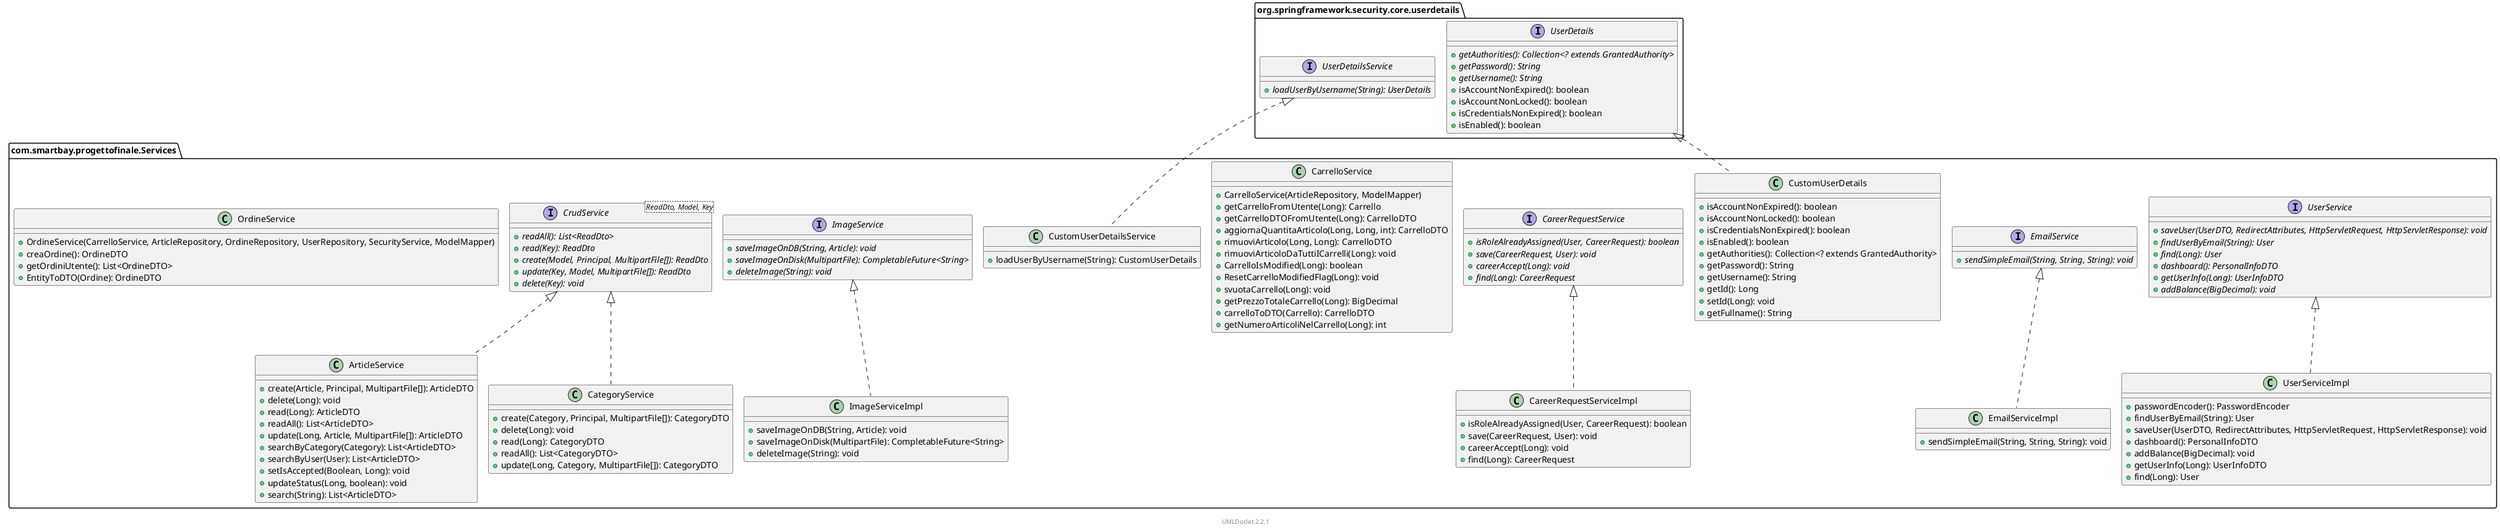 @startuml
    ' Copyright to this UML and generated images belongs to the author of the corresponding Java sources.

    ' This UML was generated by UMLDoclet (C) Copyright 2016-2025 Talsma ICT.
    ' UMLDoclet 2.2.1 is licensed under the Apache License, version 2.0
    ' and contains parts of PlantUML 1.2024.7 (ASL) Copyright 2009-2025, Arnaud Roques.

    !pragma layout smetana
    set separator ::

    package com.smartbay.progettofinale.Services {

        class CareerRequestServiceImpl [[CareerRequestServiceImpl.html]] {
            +isRoleAlreadyAssigned(User, CareerRequest): boolean
            +save(CareerRequest, User): void
            +careerAccept(Long): void
            +find(Long): CareerRequest
        }

        class ImageServiceImpl [[ImageServiceImpl.html]] {
            +saveImageOnDB(String, Article): void
            +saveImageOnDisk(MultipartFile): CompletableFuture<String>
            +deleteImage(String): void
        }

        class ArticleService [[ArticleService.html]] {
            +create(Article, Principal, MultipartFile[]): ArticleDTO
            +delete(Long): void
            +read(Long): ArticleDTO
            +readAll(): List<ArticleDTO>
            +update(Long, Article, MultipartFile[]): ArticleDTO
            +searchByCategory(Category): List<ArticleDTO>
            +searchByUser(User): List<ArticleDTO>
            +setIsAccepted(Boolean, Long): void
            +updateStatus(Long, boolean): void
            +search(String): List<ArticleDTO>
        }

        class EmailServiceImpl [[EmailServiceImpl.html]] {
            +sendSimpleEmail(String, String, String): void
        }

        interface UserService [[UserService.html]] {
            {abstract} +saveUser(UserDTO, RedirectAttributes, HttpServletRequest, HttpServletResponse): void
            {abstract} +findUserByEmail(String): User
            {abstract} +find(Long): User
            {abstract} +dashboard(): PersonalInfoDTO
            {abstract} +getUserInfo(Long): UserInfoDTO
            {abstract} +addBalance(BigDecimal): void
        }

        class UserServiceImpl [[UserServiceImpl.html]] {
            +passwordEncoder(): PasswordEncoder
            +findUserByEmail(String): User
            +saveUser(UserDTO, RedirectAttributes, HttpServletRequest, HttpServletResponse): void
            +dashboard(): PersonalInfoDTO
            +addBalance(BigDecimal): void
            +getUserInfo(Long): UserInfoDTO
            +find(Long): User
        }

        interface EmailService [[EmailService.html]] {
            {abstract} +sendSimpleEmail(String, String, String): void
        }

        class CategoryService [[CategoryService.html]] {
            +create(Category, Principal, MultipartFile[]): CategoryDTO
            +delete(Long): void
            +read(Long): CategoryDTO
            +readAll(): List<CategoryDTO>
            +update(Long, Category, MultipartFile[]): CategoryDTO
        }

        class CustomUserDetails [[CustomUserDetails.html]] {
            +isAccountNonExpired(): boolean
            +isAccountNonLocked(): boolean
            +isCredentialsNonExpired(): boolean
            +isEnabled(): boolean
            +getAuthorities(): Collection<? extends GrantedAuthority>
            +getPassword(): String
            +getUsername(): String
            +getId(): Long
            +setId(Long): void
            +getFullname(): String
        }

        interface CareerRequestService [[CareerRequestService.html]] {
            {abstract} +isRoleAlreadyAssigned(User, CareerRequest): boolean
            {abstract} +save(CareerRequest, User): void
            {abstract} +careerAccept(Long): void
            {abstract} +find(Long): CareerRequest
        }

        class CarrelloService [[CarrelloService.html]] {
            +CarrelloService(ArticleRepository, ModelMapper)
            +getCarrelloFromUtente(Long): Carrello
            +getCarrelloDTOFromUtente(Long): CarrelloDTO
            +aggiornaQuantitaArticolo(Long, Long, int): CarrelloDTO
            +rimuoviArticolo(Long, Long): CarrelloDTO
            +rimuoviArticoloDaTuttiICarrelli(Long): void
            +CarrelloIsModified(Long): boolean
            +ResetCarrelloModifiedFlag(Long): void
            +svuotaCarrello(Long): void
            +getPrezzoTotaleCarrello(Long): BigDecimal
            +carrelloToDTO(Carrello): CarrelloDTO
            +getNumeroArticoliNelCarrello(Long): int
        }

        class CustomUserDetailsService [[CustomUserDetailsService.html]] {
            +loadUserByUsername(String): CustomUserDetails
        }

        interface ImageService [[ImageService.html]] {
            {abstract} +saveImageOnDB(String, Article): void
            {abstract} +saveImageOnDisk(MultipartFile): CompletableFuture<String>
            {abstract} +deleteImage(String): void
        }

        interface CrudService<ReadDto, Model, Key> [[CrudService.html]] {
            {abstract} +readAll(): List<ReadDto>
            {abstract} +read(Key): ReadDto
            {abstract} +create(Model, Principal, MultipartFile[]): ReadDto
            {abstract} +update(Key, Model, MultipartFile[]): ReadDto
            {abstract} +delete(Key): void
        }

        class OrdineService [[OrdineService.html]] {
            +OrdineService(CarrelloService, ArticleRepository, OrdineRepository, UserRepository, SecurityService, ModelMapper)
            +creaOrdine(): OrdineDTO
            +getOrdiniUtente(): List<OrdineDTO>
            +EntityToDTO(Ordine): OrdineDTO
        }

    }

    package org.springframework.security.core.userdetails {
        interface UserDetails {
            {abstract} +getAuthorities(): Collection<? extends GrantedAuthority>
            {abstract} +getPassword(): String
            {abstract} +getUsername(): String
            +isAccountNonExpired(): boolean
            +isAccountNonLocked(): boolean
            +isCredentialsNonExpired(): boolean
            +isEnabled(): boolean
        }
        interface UserDetailsService {
            {abstract} +loadUserByUsername(String): UserDetails
        }
    }

    com.smartbay.progettofinale.Services::CareerRequestService <|.. com.smartbay.progettofinale.Services::CareerRequestServiceImpl
    com.smartbay.progettofinale.Services::ImageService <|.. com.smartbay.progettofinale.Services::ImageServiceImpl
    com.smartbay.progettofinale.Services::CrudService <|.. com.smartbay.progettofinale.Services::ArticleService
    com.smartbay.progettofinale.Services::EmailService <|.. com.smartbay.progettofinale.Services::EmailServiceImpl
    com.smartbay.progettofinale.Services::UserService <|.. com.smartbay.progettofinale.Services::UserServiceImpl
    com.smartbay.progettofinale.Services::CrudService <|.. com.smartbay.progettofinale.Services::CategoryService
    org.springframework.security.core.userdetails::UserDetails <|.. com.smartbay.progettofinale.Services::CustomUserDetails
    org.springframework.security.core.userdetails::UserDetailsService <|.. com.smartbay.progettofinale.Services::CustomUserDetailsService

    <style>
        footer {
            HyperLinkColor #8
            HyperLinkUnderlineThickness 0
        }
    </style>
    footer \n[[https://github.com/talsma-ict/umldoclet UMLDoclet 2.2.1]]
    ' Generated 2025-08-31T20:08:00.812999123+02:00[Europe/Rome]
@enduml

